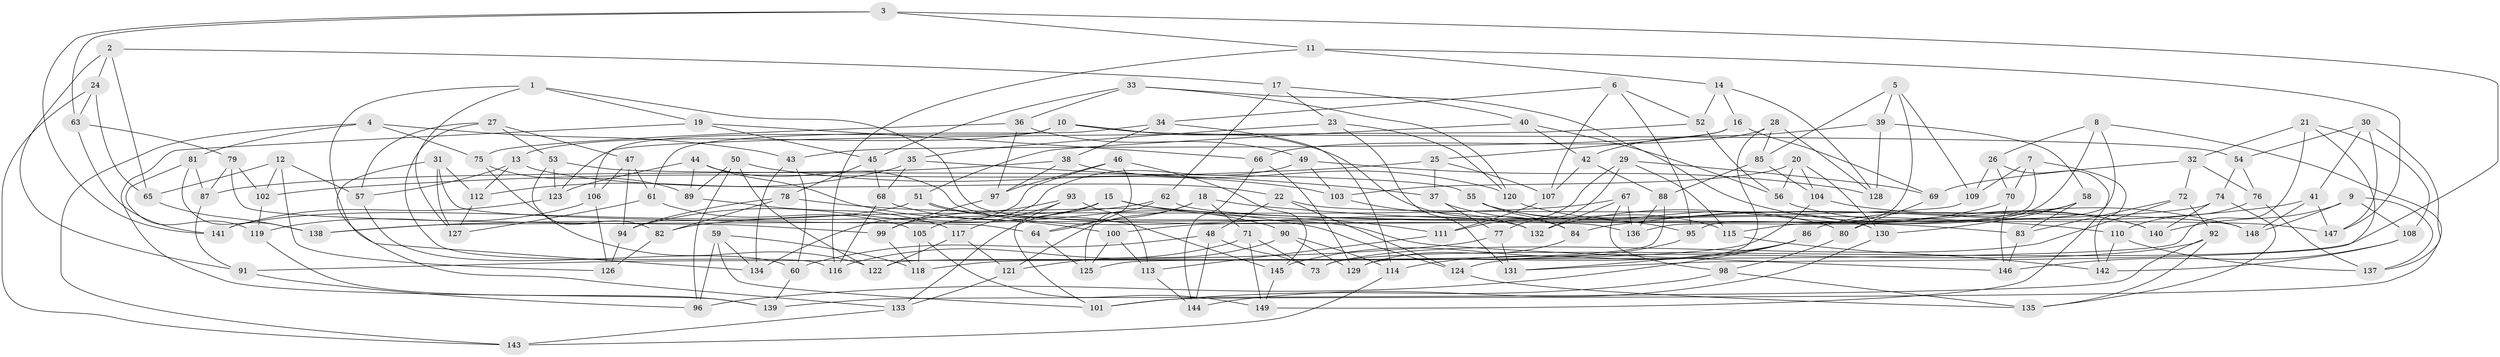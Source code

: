 // coarse degree distribution, {5: 0.06315789473684211, 6: 0.5052631578947369, 4: 0.43157894736842106}
// Generated by graph-tools (version 1.1) at 2025/24/03/03/25 07:24:22]
// undirected, 149 vertices, 298 edges
graph export_dot {
graph [start="1"]
  node [color=gray90,style=filled];
  1;
  2;
  3;
  4;
  5;
  6;
  7;
  8;
  9;
  10;
  11;
  12;
  13;
  14;
  15;
  16;
  17;
  18;
  19;
  20;
  21;
  22;
  23;
  24;
  25;
  26;
  27;
  28;
  29;
  30;
  31;
  32;
  33;
  34;
  35;
  36;
  37;
  38;
  39;
  40;
  41;
  42;
  43;
  44;
  45;
  46;
  47;
  48;
  49;
  50;
  51;
  52;
  53;
  54;
  55;
  56;
  57;
  58;
  59;
  60;
  61;
  62;
  63;
  64;
  65;
  66;
  67;
  68;
  69;
  70;
  71;
  72;
  73;
  74;
  75;
  76;
  77;
  78;
  79;
  80;
  81;
  82;
  83;
  84;
  85;
  86;
  87;
  88;
  89;
  90;
  91;
  92;
  93;
  94;
  95;
  96;
  97;
  98;
  99;
  100;
  101;
  102;
  103;
  104;
  105;
  106;
  107;
  108;
  109;
  110;
  111;
  112;
  113;
  114;
  115;
  116;
  117;
  118;
  119;
  120;
  121;
  122;
  123;
  124;
  125;
  126;
  127;
  128;
  129;
  130;
  131;
  132;
  133;
  134;
  135;
  136;
  137;
  138;
  139;
  140;
  141;
  142;
  143;
  144;
  145;
  146;
  147;
  148;
  149;
  1 -- 136;
  1 -- 19;
  1 -- 134;
  1 -- 127;
  2 -- 65;
  2 -- 91;
  2 -- 24;
  2 -- 17;
  3 -- 73;
  3 -- 63;
  3 -- 11;
  3 -- 141;
  4 -- 75;
  4 -- 143;
  4 -- 43;
  4 -- 81;
  5 -- 95;
  5 -- 109;
  5 -- 39;
  5 -- 85;
  6 -- 95;
  6 -- 52;
  6 -- 107;
  6 -- 34;
  7 -- 109;
  7 -- 70;
  7 -- 142;
  7 -- 136;
  8 -- 80;
  8 -- 26;
  8 -- 115;
  8 -- 101;
  9 -- 137;
  9 -- 148;
  9 -- 108;
  9 -- 140;
  10 -- 54;
  10 -- 13;
  10 -- 106;
  10 -- 84;
  11 -- 147;
  11 -- 116;
  11 -- 14;
  12 -- 102;
  12 -- 126;
  12 -- 65;
  12 -- 57;
  13 -- 22;
  13 -- 112;
  13 -- 57;
  14 -- 128;
  14 -- 16;
  14 -- 52;
  15 -- 133;
  15 -- 111;
  15 -- 83;
  15 -- 94;
  16 -- 25;
  16 -- 43;
  16 -- 69;
  17 -- 23;
  17 -- 62;
  17 -- 40;
  18 -- 71;
  18 -- 64;
  18 -- 121;
  18 -- 110;
  19 -- 139;
  19 -- 66;
  19 -- 45;
  20 -- 104;
  20 -- 103;
  20 -- 130;
  20 -- 56;
  21 -- 108;
  21 -- 131;
  21 -- 32;
  21 -- 125;
  22 -- 124;
  22 -- 48;
  22 -- 148;
  23 -- 35;
  23 -- 131;
  23 -- 120;
  24 -- 65;
  24 -- 143;
  24 -- 63;
  25 -- 102;
  25 -- 107;
  25 -- 37;
  26 -- 149;
  26 -- 70;
  26 -- 109;
  27 -- 53;
  27 -- 57;
  27 -- 47;
  27 -- 116;
  28 -- 85;
  28 -- 128;
  28 -- 129;
  28 -- 66;
  29 -- 111;
  29 -- 115;
  29 -- 77;
  29 -- 69;
  30 -- 41;
  30 -- 147;
  30 -- 137;
  30 -- 54;
  31 -- 112;
  31 -- 133;
  31 -- 64;
  31 -- 127;
  32 -- 76;
  32 -- 72;
  32 -- 69;
  33 -- 120;
  33 -- 140;
  33 -- 36;
  33 -- 45;
  34 -- 114;
  34 -- 61;
  34 -- 38;
  35 -- 112;
  35 -- 37;
  35 -- 68;
  36 -- 49;
  36 -- 75;
  36 -- 97;
  37 -- 77;
  37 -- 95;
  38 -- 120;
  38 -- 97;
  38 -- 87;
  39 -- 58;
  39 -- 42;
  39 -- 128;
  40 -- 42;
  40 -- 56;
  40 -- 51;
  41 -- 148;
  41 -- 147;
  41 -- 84;
  42 -- 88;
  42 -- 107;
  43 -- 60;
  43 -- 134;
  44 -- 100;
  44 -- 123;
  44 -- 132;
  44 -- 89;
  45 -- 68;
  45 -- 78;
  46 -- 64;
  46 -- 145;
  46 -- 97;
  46 -- 134;
  47 -- 106;
  47 -- 94;
  47 -- 61;
  48 -- 73;
  48 -- 144;
  48 -- 60;
  49 -- 103;
  49 -- 105;
  49 -- 128;
  50 -- 122;
  50 -- 89;
  50 -- 103;
  50 -- 96;
  51 -- 145;
  51 -- 146;
  51 -- 141;
  52 -- 123;
  52 -- 56;
  53 -- 55;
  53 -- 123;
  53 -- 82;
  54 -- 74;
  54 -- 76;
  55 -- 115;
  55 -- 80;
  55 -- 84;
  56 -- 140;
  57 -- 60;
  58 -- 86;
  58 -- 130;
  58 -- 83;
  59 -- 101;
  59 -- 134;
  59 -- 96;
  59 -- 118;
  60 -- 139;
  61 -- 127;
  61 -- 105;
  62 -- 125;
  62 -- 147;
  62 -- 138;
  63 -- 79;
  63 -- 141;
  64 -- 125;
  65 -- 138;
  66 -- 144;
  66 -- 129;
  67 -- 132;
  67 -- 82;
  67 -- 98;
  67 -- 136;
  68 -- 90;
  68 -- 116;
  69 -- 80;
  70 -- 132;
  70 -- 146;
  71 -- 116;
  71 -- 149;
  71 -- 73;
  72 -- 73;
  72 -- 92;
  72 -- 83;
  74 -- 140;
  74 -- 135;
  74 -- 100;
  75 -- 122;
  75 -- 89;
  76 -- 137;
  76 -- 110;
  77 -- 131;
  77 -- 91;
  78 -- 94;
  78 -- 82;
  78 -- 124;
  79 -- 99;
  79 -- 87;
  79 -- 102;
  80 -- 98;
  81 -- 119;
  81 -- 138;
  81 -- 87;
  82 -- 126;
  83 -- 146;
  84 -- 129;
  85 -- 88;
  85 -- 104;
  86 -- 131;
  86 -- 96;
  86 -- 114;
  87 -- 91;
  88 -- 136;
  88 -- 122;
  89 -- 117;
  90 -- 121;
  90 -- 129;
  90 -- 114;
  91 -- 96;
  92 -- 139;
  92 -- 124;
  92 -- 135;
  93 -- 99;
  93 -- 117;
  93 -- 101;
  93 -- 113;
  94 -- 126;
  95 -- 145;
  97 -- 99;
  98 -- 135;
  98 -- 101;
  99 -- 118;
  100 -- 113;
  100 -- 125;
  102 -- 119;
  103 -- 132;
  104 -- 148;
  104 -- 118;
  105 -- 118;
  105 -- 149;
  106 -- 119;
  106 -- 126;
  107 -- 111;
  108 -- 146;
  108 -- 142;
  109 -- 138;
  110 -- 142;
  110 -- 137;
  111 -- 113;
  112 -- 127;
  113 -- 144;
  114 -- 143;
  115 -- 142;
  117 -- 121;
  117 -- 122;
  119 -- 139;
  120 -- 130;
  121 -- 133;
  123 -- 141;
  124 -- 135;
  130 -- 144;
  133 -- 143;
  145 -- 149;
}
